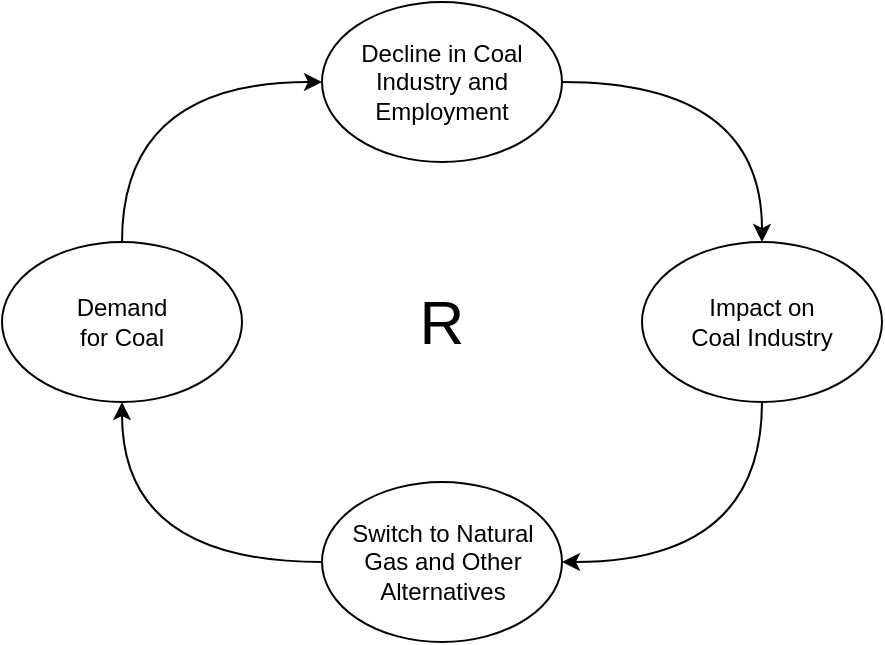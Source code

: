 <mxfile version="22.1.20" type="github">
  <diagram name="Page-1" id="o2Oewja4m09LuV-sOPrQ">
    <mxGraphModel dx="1036" dy="434" grid="1" gridSize="10" guides="1" tooltips="1" connect="1" arrows="1" fold="1" page="1" pageScale="1" pageWidth="850" pageHeight="1100" math="0" shadow="0">
      <root>
        <mxCell id="0" />
        <mxCell id="1" parent="0" />
        <mxCell id="YOenHZwDBqFvzsbJHhOg-16" style="edgeStyle=orthogonalEdgeStyle;rounded=0;orthogonalLoop=1;jettySize=auto;html=1;exitX=1;exitY=0.5;exitDx=0;exitDy=0;curved=1;" edge="1" parent="1" source="YOenHZwDBqFvzsbJHhOg-1" target="YOenHZwDBqFvzsbJHhOg-5">
          <mxGeometry relative="1" as="geometry" />
        </mxCell>
        <mxCell id="YOenHZwDBqFvzsbJHhOg-1" value="" style="ellipse;whiteSpace=wrap;html=1;" vertex="1" parent="1">
          <mxGeometry x="360" y="80" width="120" height="80" as="geometry" />
        </mxCell>
        <mxCell id="YOenHZwDBqFvzsbJHhOg-19" style="edgeStyle=orthogonalEdgeStyle;rounded=0;orthogonalLoop=1;jettySize=auto;html=1;exitX=0.5;exitY=0;exitDx=0;exitDy=0;entryX=0;entryY=0.5;entryDx=0;entryDy=0;curved=1;" edge="1" parent="1" source="YOenHZwDBqFvzsbJHhOg-3" target="YOenHZwDBqFvzsbJHhOg-1">
          <mxGeometry relative="1" as="geometry" />
        </mxCell>
        <mxCell id="YOenHZwDBqFvzsbJHhOg-3" value="" style="ellipse;whiteSpace=wrap;html=1;" vertex="1" parent="1">
          <mxGeometry x="200" y="200" width="120" height="80" as="geometry" />
        </mxCell>
        <mxCell id="YOenHZwDBqFvzsbJHhOg-18" style="edgeStyle=orthogonalEdgeStyle;rounded=0;orthogonalLoop=1;jettySize=auto;html=1;exitX=0;exitY=0.5;exitDx=0;exitDy=0;entryX=0.5;entryY=1;entryDx=0;entryDy=0;curved=1;" edge="1" parent="1" source="YOenHZwDBqFvzsbJHhOg-4" target="YOenHZwDBqFvzsbJHhOg-3">
          <mxGeometry relative="1" as="geometry" />
        </mxCell>
        <mxCell id="YOenHZwDBqFvzsbJHhOg-4" value="" style="ellipse;whiteSpace=wrap;html=1;" vertex="1" parent="1">
          <mxGeometry x="360" y="320" width="120" height="80" as="geometry" />
        </mxCell>
        <mxCell id="YOenHZwDBqFvzsbJHhOg-17" style="edgeStyle=orthogonalEdgeStyle;rounded=0;orthogonalLoop=1;jettySize=auto;html=1;exitX=0.5;exitY=1;exitDx=0;exitDy=0;entryX=1;entryY=0.5;entryDx=0;entryDy=0;curved=1;" edge="1" parent="1" source="YOenHZwDBqFvzsbJHhOg-5" target="YOenHZwDBqFvzsbJHhOg-4">
          <mxGeometry relative="1" as="geometry" />
        </mxCell>
        <mxCell id="YOenHZwDBqFvzsbJHhOg-5" value="" style="ellipse;whiteSpace=wrap;html=1;" vertex="1" parent="1">
          <mxGeometry x="520" y="200" width="120" height="80" as="geometry" />
        </mxCell>
        <mxCell id="YOenHZwDBqFvzsbJHhOg-6" value="Decline in Coal Industry and Employment" style="text;html=1;strokeColor=none;fillColor=none;align=center;verticalAlign=middle;whiteSpace=wrap;rounded=0;" vertex="1" parent="1">
          <mxGeometry x="370" y="105" width="100" height="30" as="geometry" />
        </mxCell>
        <mxCell id="YOenHZwDBqFvzsbJHhOg-8" value="Impact on Coal Industry" style="text;html=1;strokeColor=none;fillColor=none;align=center;verticalAlign=middle;whiteSpace=wrap;rounded=0;" vertex="1" parent="1">
          <mxGeometry x="540" y="225" width="80" height="30" as="geometry" />
        </mxCell>
        <mxCell id="YOenHZwDBqFvzsbJHhOg-9" value="Switch to Natural Gas and Other Alternatives" style="text;html=1;strokeColor=none;fillColor=none;align=center;verticalAlign=middle;whiteSpace=wrap;rounded=0;" vertex="1" parent="1">
          <mxGeometry x="372.5" y="345" width="95" height="30" as="geometry" />
        </mxCell>
        <mxCell id="YOenHZwDBqFvzsbJHhOg-10" value="Demand for Coal" style="text;html=1;strokeColor=none;fillColor=none;align=center;verticalAlign=middle;whiteSpace=wrap;rounded=0;" vertex="1" parent="1">
          <mxGeometry x="230" y="225" width="60" height="30" as="geometry" />
        </mxCell>
        <mxCell id="YOenHZwDBqFvzsbJHhOg-20" value="&lt;font style=&quot;font-size: 31px;&quot;&gt;R&lt;/font&gt;" style="text;html=1;strokeColor=none;fillColor=none;align=center;verticalAlign=middle;whiteSpace=wrap;rounded=0;fontSize=31;" vertex="1" parent="1">
          <mxGeometry x="390" y="225" width="60" height="30" as="geometry" />
        </mxCell>
      </root>
    </mxGraphModel>
  </diagram>
</mxfile>
